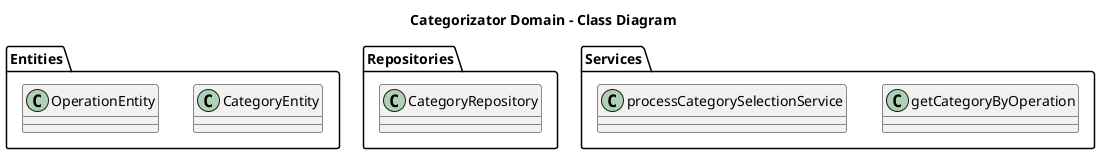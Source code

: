 @startuml

title Categorizator Domain - Class Diagram

folder Entities {
  class CategoryEntity
  class OperationEntity
}

folder Repositories {
  class CategoryRepository
}

folder Services {
  class getCategoryByOperation
  class processCategorySelectionService
}

@enduml